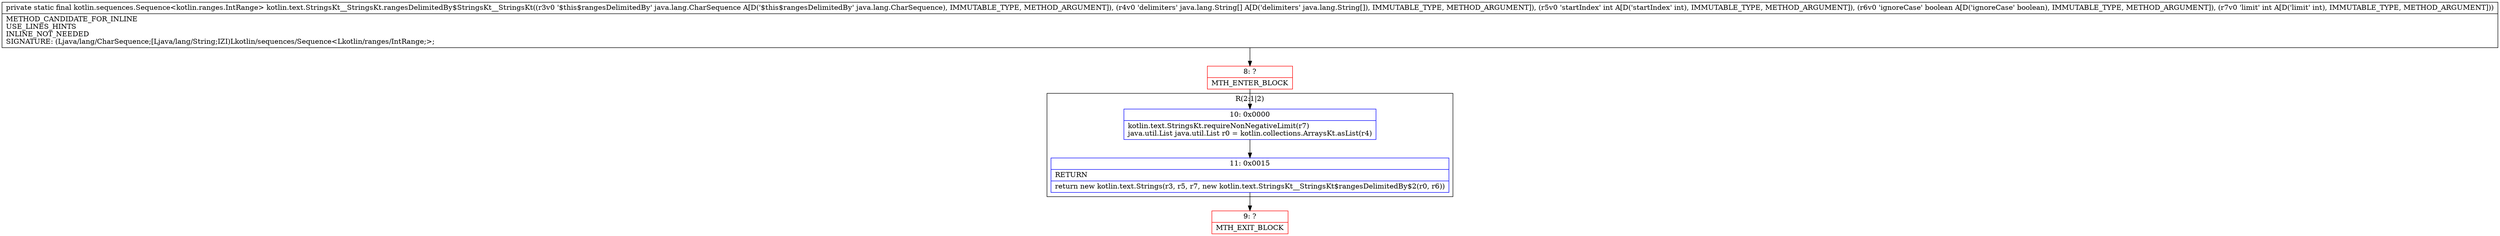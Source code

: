 digraph "CFG forkotlin.text.StringsKt__StringsKt.rangesDelimitedBy$StringsKt__StringsKt(Ljava\/lang\/CharSequence;[Ljava\/lang\/String;IZI)Lkotlin\/sequences\/Sequence;" {
subgraph cluster_Region_787220657 {
label = "R(2:1|2)";
node [shape=record,color=blue];
Node_10 [shape=record,label="{10\:\ 0x0000|kotlin.text.StringsKt.requireNonNegativeLimit(r7)\ljava.util.List java.util.List r0 = kotlin.collections.ArraysKt.asList(r4)\l}"];
Node_11 [shape=record,label="{11\:\ 0x0015|RETURN\l|return new kotlin.text.Strings(r3, r5, r7, new kotlin.text.StringsKt__StringsKt$rangesDelimitedBy$2(r0, r6))\l}"];
}
Node_8 [shape=record,color=red,label="{8\:\ ?|MTH_ENTER_BLOCK\l}"];
Node_9 [shape=record,color=red,label="{9\:\ ?|MTH_EXIT_BLOCK\l}"];
MethodNode[shape=record,label="{private static final kotlin.sequences.Sequence\<kotlin.ranges.IntRange\> kotlin.text.StringsKt__StringsKt.rangesDelimitedBy$StringsKt__StringsKt((r3v0 '$this$rangesDelimitedBy' java.lang.CharSequence A[D('$this$rangesDelimitedBy' java.lang.CharSequence), IMMUTABLE_TYPE, METHOD_ARGUMENT]), (r4v0 'delimiters' java.lang.String[] A[D('delimiters' java.lang.String[]), IMMUTABLE_TYPE, METHOD_ARGUMENT]), (r5v0 'startIndex' int A[D('startIndex' int), IMMUTABLE_TYPE, METHOD_ARGUMENT]), (r6v0 'ignoreCase' boolean A[D('ignoreCase' boolean), IMMUTABLE_TYPE, METHOD_ARGUMENT]), (r7v0 'limit' int A[D('limit' int), IMMUTABLE_TYPE, METHOD_ARGUMENT]))  | METHOD_CANDIDATE_FOR_INLINE\lUSE_LINES_HINTS\lINLINE_NOT_NEEDED\lSIGNATURE: (Ljava\/lang\/CharSequence;[Ljava\/lang\/String;IZI)Lkotlin\/sequences\/Sequence\<Lkotlin\/ranges\/IntRange;\>;\l}"];
MethodNode -> Node_8;Node_10 -> Node_11;
Node_11 -> Node_9;
Node_8 -> Node_10;
}

